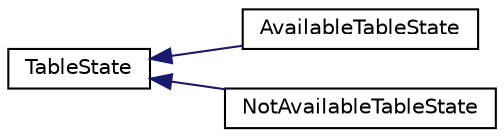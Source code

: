 digraph "Graphical Class Hierarchy"
{
 // LATEX_PDF_SIZE
  edge [fontname="Helvetica",fontsize="10",labelfontname="Helvetica",labelfontsize="10"];
  node [fontname="Helvetica",fontsize="10",shape=record];
  rankdir="LR";
  Node0 [label="TableState",height=0.2,width=0.4,color="black", fillcolor="white", style="filled",URL="$classTableState.html",tooltip="Abstract base class for table states."];
  Node0 -> Node1 [dir="back",color="midnightblue",fontsize="10",style="solid",fontname="Helvetica"];
  Node1 [label="AvailableTableState",height=0.2,width=0.4,color="black", fillcolor="white", style="filled",URL="$classAvailableTableState.html",tooltip="Represents the available state of a table."];
  Node0 -> Node2 [dir="back",color="midnightblue",fontsize="10",style="solid",fontname="Helvetica"];
  Node2 [label="NotAvailableTableState",height=0.2,width=0.4,color="black", fillcolor="white", style="filled",URL="$classNotAvailableTableState.html",tooltip="The NotAvailableTableState class represents the state of a table that is not available for seating."];
}
